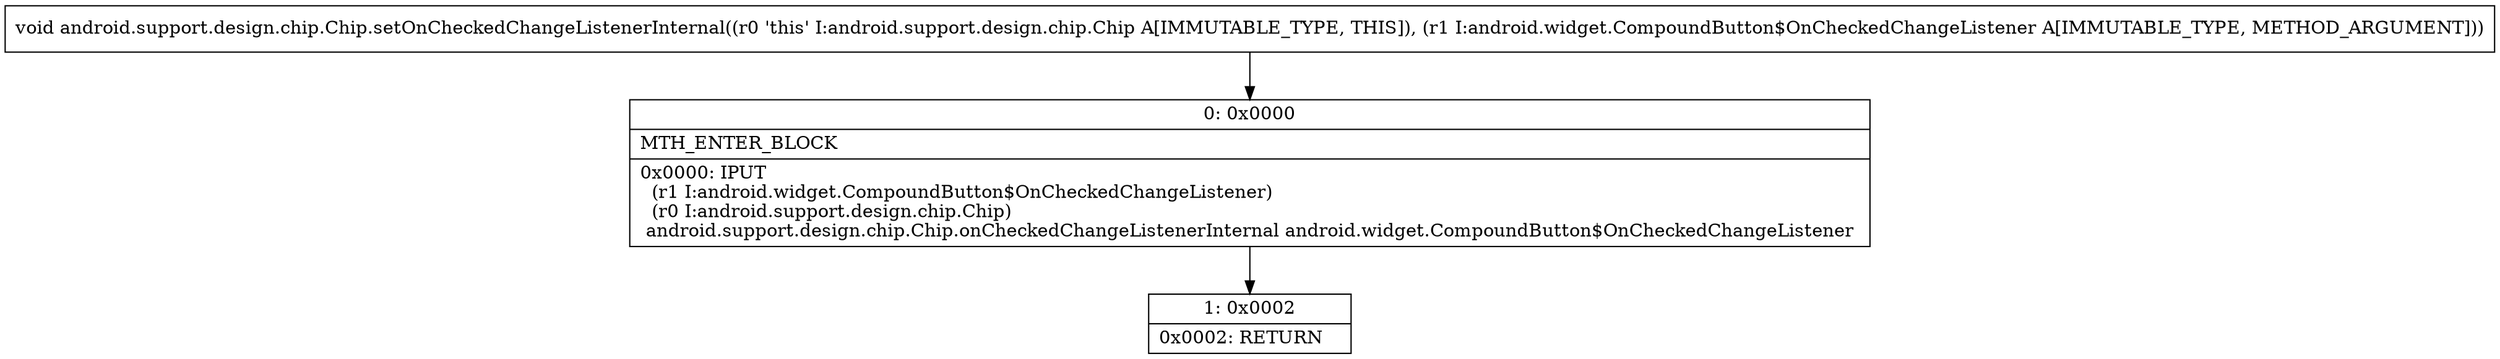digraph "CFG forandroid.support.design.chip.Chip.setOnCheckedChangeListenerInternal(Landroid\/widget\/CompoundButton$OnCheckedChangeListener;)V" {
Node_0 [shape=record,label="{0\:\ 0x0000|MTH_ENTER_BLOCK\l|0x0000: IPUT  \l  (r1 I:android.widget.CompoundButton$OnCheckedChangeListener)\l  (r0 I:android.support.design.chip.Chip)\l android.support.design.chip.Chip.onCheckedChangeListenerInternal android.widget.CompoundButton$OnCheckedChangeListener \l}"];
Node_1 [shape=record,label="{1\:\ 0x0002|0x0002: RETURN   \l}"];
MethodNode[shape=record,label="{void android.support.design.chip.Chip.setOnCheckedChangeListenerInternal((r0 'this' I:android.support.design.chip.Chip A[IMMUTABLE_TYPE, THIS]), (r1 I:android.widget.CompoundButton$OnCheckedChangeListener A[IMMUTABLE_TYPE, METHOD_ARGUMENT])) }"];
MethodNode -> Node_0;
Node_0 -> Node_1;
}

